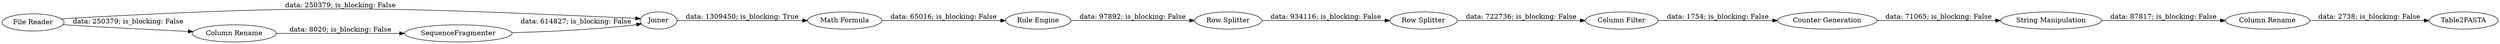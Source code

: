 digraph {
	"5776311744715578969_4" [label=Joiner]
	"5776311744715578969_8" [label="Row Splitter"]
	"5776311744715578969_2" [label="Column Rename"]
	"5776311744715578969_12" [label="Column Rename"]
	"5776311744715578969_5" [label="Math Formula"]
	"5776311744715578969_7" [label="Row Splitter"]
	"5776311744715578969_13" [label=Table2FASTA]
	"5776311744715578969_10" [label="Counter Generation"]
	"5776311744715578969_9" [label="Column Filter"]
	"5776311744715578969_1" [label="File Reader"]
	"5776311744715578969_6" [label="Rule Engine"]
	"5776311744715578969_11" [label="String Manipulation"]
	"5776311744715578969_3" [label=SequenceFragmenter]
	"5776311744715578969_8" -> "5776311744715578969_9" [label="data: 722736; is_blocking: False"]
	"5776311744715578969_7" -> "5776311744715578969_8" [label="data: 934116; is_blocking: False"]
	"5776311744715578969_3" -> "5776311744715578969_4" [label="data: 614827; is_blocking: False"]
	"5776311744715578969_4" -> "5776311744715578969_5" [label="data: 1309450; is_blocking: True"]
	"5776311744715578969_10" -> "5776311744715578969_11" [label="data: 71065; is_blocking: False"]
	"5776311744715578969_12" -> "5776311744715578969_13" [label="data: 2738; is_blocking: False"]
	"5776311744715578969_5" -> "5776311744715578969_6" [label="data: 65016; is_blocking: False"]
	"5776311744715578969_1" -> "5776311744715578969_4" [label="data: 250379; is_blocking: False"]
	"5776311744715578969_2" -> "5776311744715578969_3" [label="data: 8020; is_blocking: False"]
	"5776311744715578969_6" -> "5776311744715578969_7" [label="data: 97892; is_blocking: False"]
	"5776311744715578969_1" -> "5776311744715578969_2" [label="data: 250379; is_blocking: False"]
	"5776311744715578969_9" -> "5776311744715578969_10" [label="data: 1754; is_blocking: False"]
	"5776311744715578969_11" -> "5776311744715578969_12" [label="data: 87817; is_blocking: False"]
	rankdir=LR
}
